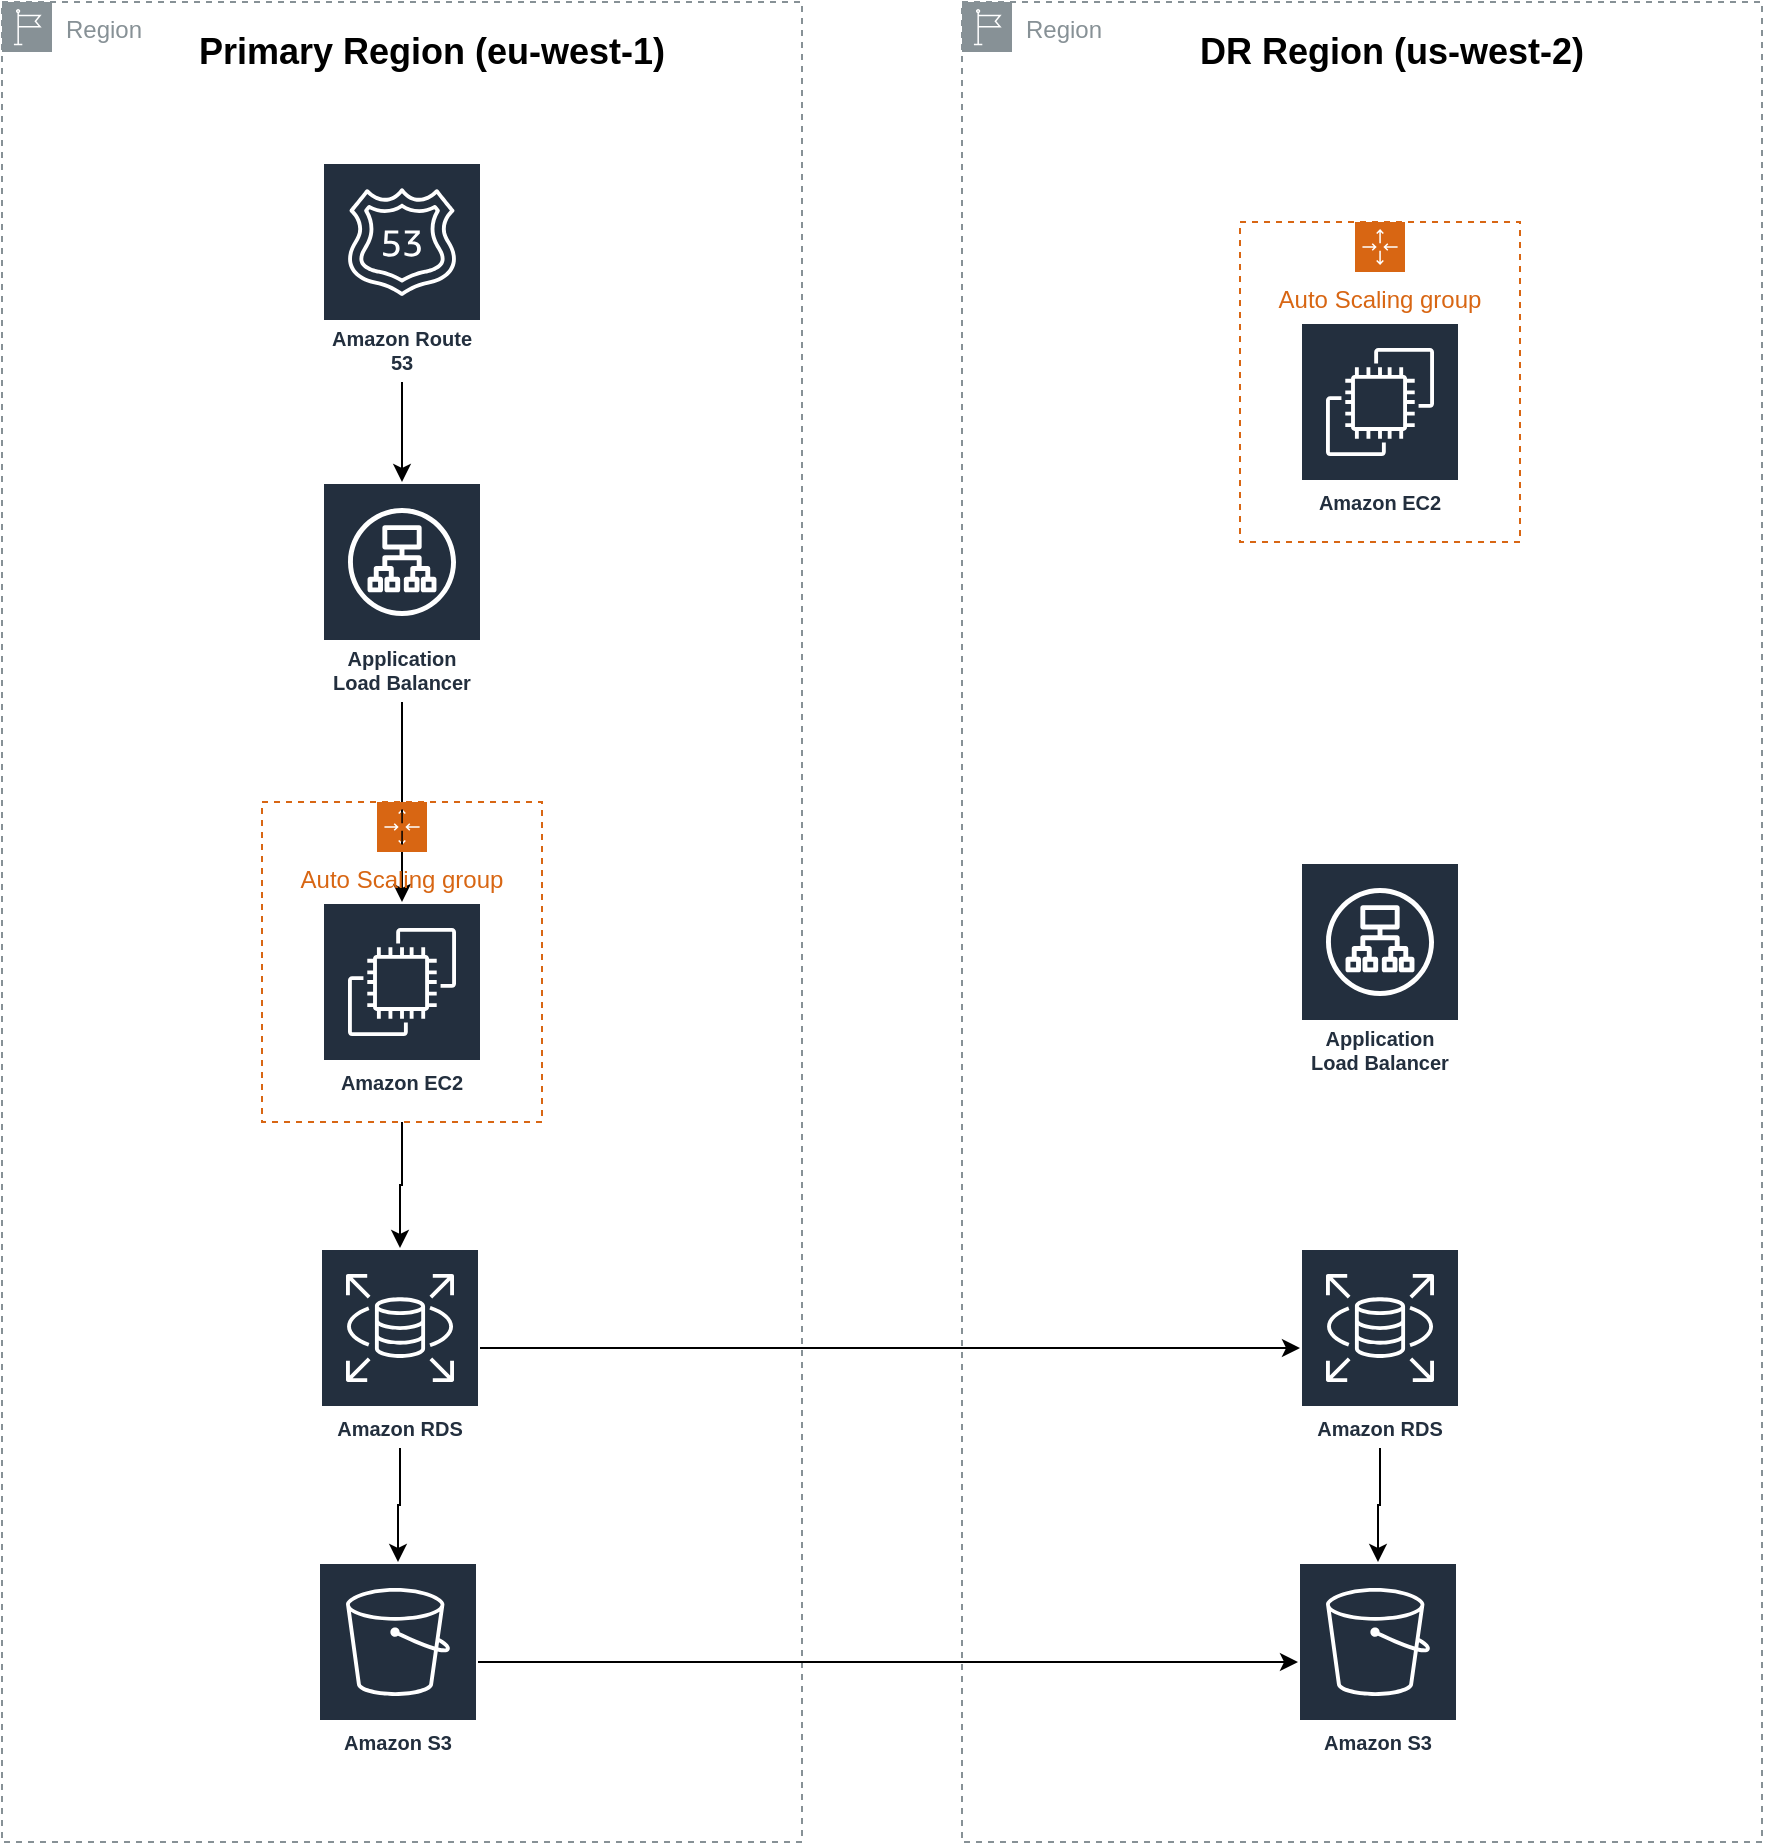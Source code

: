 <mxfile version="26.0.16">
  <diagram name="Page-1" id="S9IGUzXnpJJAWe1WNVM6">
    <mxGraphModel dx="1687" dy="967" grid="1" gridSize="10" guides="1" tooltips="1" connect="1" arrows="1" fold="1" page="1" pageScale="1" pageWidth="850" pageHeight="1100" math="0" shadow="0">
      <root>
        <mxCell id="0" />
        <mxCell id="1" parent="0" />
        <mxCell id="lF_zRqPbyFzeSfrfxNEX-1" value="Region" style="sketch=0;outlineConnect=0;gradientColor=none;html=1;whiteSpace=wrap;fontSize=12;fontStyle=0;shape=mxgraph.aws4.group;grIcon=mxgraph.aws4.group_region;strokeColor=#879196;fillColor=none;verticalAlign=top;align=left;spacingLeft=30;fontColor=#879196;dashed=1;" vertex="1" parent="1">
          <mxGeometry x="40" y="80" width="400" height="920" as="geometry" />
        </mxCell>
        <mxCell id="lF_zRqPbyFzeSfrfxNEX-2" value="Region" style="sketch=0;outlineConnect=0;gradientColor=none;html=1;whiteSpace=wrap;fontSize=12;fontStyle=0;shape=mxgraph.aws4.group;grIcon=mxgraph.aws4.group_region;strokeColor=#879196;fillColor=none;verticalAlign=top;align=left;spacingLeft=30;fontColor=#879196;dashed=1;" vertex="1" parent="1">
          <mxGeometry x="520" y="80" width="400" height="920" as="geometry" />
        </mxCell>
        <mxCell id="lF_zRqPbyFzeSfrfxNEX-3" value="&lt;b&gt;&lt;font style=&quot;font-size: 18px;&quot;&gt;Primary Region (eu-west-1)&lt;/font&gt;&lt;/b&gt;" style="text;html=1;align=center;verticalAlign=middle;whiteSpace=wrap;rounded=0;" vertex="1" parent="1">
          <mxGeometry x="120" y="90" width="270" height="30" as="geometry" />
        </mxCell>
        <mxCell id="lF_zRqPbyFzeSfrfxNEX-4" value="&lt;b&gt;&lt;font style=&quot;font-size: 18px;&quot;&gt;DR Region (us-west-2)&lt;/font&gt;&lt;/b&gt;" style="text;html=1;align=center;verticalAlign=middle;whiteSpace=wrap;rounded=0;" vertex="1" parent="1">
          <mxGeometry x="600" y="90" width="270" height="30" as="geometry" />
        </mxCell>
        <mxCell id="lF_zRqPbyFzeSfrfxNEX-33" style="edgeStyle=orthogonalEdgeStyle;rounded=0;orthogonalLoop=1;jettySize=auto;html=1;" edge="1" parent="1" source="lF_zRqPbyFzeSfrfxNEX-5" target="lF_zRqPbyFzeSfrfxNEX-28">
          <mxGeometry relative="1" as="geometry" />
        </mxCell>
        <mxCell id="lF_zRqPbyFzeSfrfxNEX-5" value="Amazon S3" style="sketch=0;outlineConnect=0;fontColor=#232F3E;gradientColor=none;strokeColor=#ffffff;fillColor=#232F3E;dashed=0;verticalLabelPosition=middle;verticalAlign=bottom;align=center;html=1;whiteSpace=wrap;fontSize=10;fontStyle=1;spacing=3;shape=mxgraph.aws4.productIcon;prIcon=mxgraph.aws4.s3;" vertex="1" parent="1">
          <mxGeometry x="198" y="860" width="80" height="100" as="geometry" />
        </mxCell>
        <mxCell id="lF_zRqPbyFzeSfrfxNEX-21" value="" style="edgeStyle=orthogonalEdgeStyle;rounded=0;orthogonalLoop=1;jettySize=auto;html=1;" edge="1" parent="1" source="lF_zRqPbyFzeSfrfxNEX-6" target="lF_zRqPbyFzeSfrfxNEX-5">
          <mxGeometry relative="1" as="geometry" />
        </mxCell>
        <mxCell id="lF_zRqPbyFzeSfrfxNEX-34" style="edgeStyle=orthogonalEdgeStyle;rounded=0;orthogonalLoop=1;jettySize=auto;html=1;" edge="1" parent="1" source="lF_zRqPbyFzeSfrfxNEX-6" target="lF_zRqPbyFzeSfrfxNEX-27">
          <mxGeometry relative="1" as="geometry" />
        </mxCell>
        <mxCell id="lF_zRqPbyFzeSfrfxNEX-6" value="Amazon RDS" style="sketch=0;outlineConnect=0;fontColor=#232F3E;gradientColor=none;strokeColor=#ffffff;fillColor=#232F3E;dashed=0;verticalLabelPosition=middle;verticalAlign=bottom;align=center;html=1;whiteSpace=wrap;fontSize=10;fontStyle=1;spacing=3;shape=mxgraph.aws4.productIcon;prIcon=mxgraph.aws4.rds;" vertex="1" parent="1">
          <mxGeometry x="199" y="703" width="80" height="100" as="geometry" />
        </mxCell>
        <mxCell id="lF_zRqPbyFzeSfrfxNEX-19" value="" style="edgeStyle=orthogonalEdgeStyle;rounded=0;orthogonalLoop=1;jettySize=auto;html=1;" edge="1" parent="1" source="lF_zRqPbyFzeSfrfxNEX-11" target="lF_zRqPbyFzeSfrfxNEX-9">
          <mxGeometry relative="1" as="geometry" />
        </mxCell>
        <mxCell id="lF_zRqPbyFzeSfrfxNEX-11" value="Application Load Balancer" style="sketch=0;outlineConnect=0;fontColor=#232F3E;gradientColor=none;strokeColor=#ffffff;fillColor=#232F3E;dashed=0;verticalLabelPosition=middle;verticalAlign=bottom;align=center;html=1;whiteSpace=wrap;fontSize=10;fontStyle=1;spacing=3;shape=mxgraph.aws4.productIcon;prIcon=mxgraph.aws4.application_load_balancer;" vertex="1" parent="1">
          <mxGeometry x="200" y="320" width="80" height="110" as="geometry" />
        </mxCell>
        <mxCell id="lF_zRqPbyFzeSfrfxNEX-12" value="" style="group" vertex="1" connectable="0" parent="1">
          <mxGeometry x="170" y="480" width="140" height="160" as="geometry" />
        </mxCell>
        <mxCell id="lF_zRqPbyFzeSfrfxNEX-8" value="Auto Scaling group" style="points=[[0,0],[0.25,0],[0.5,0],[0.75,0],[1,0],[1,0.25],[1,0.5],[1,0.75],[1,1],[0.75,1],[0.5,1],[0.25,1],[0,1],[0,0.75],[0,0.5],[0,0.25]];outlineConnect=0;gradientColor=none;html=1;whiteSpace=wrap;fontSize=12;fontStyle=0;container=1;pointerEvents=0;collapsible=0;recursiveResize=0;shape=mxgraph.aws4.groupCenter;grIcon=mxgraph.aws4.group_auto_scaling_group;grStroke=1;strokeColor=#D86613;fillColor=none;verticalAlign=top;align=center;fontColor=#D86613;dashed=1;spacingTop=25;" vertex="1" parent="lF_zRqPbyFzeSfrfxNEX-12">
          <mxGeometry width="140" height="160" as="geometry" />
        </mxCell>
        <mxCell id="lF_zRqPbyFzeSfrfxNEX-9" value="Amazon EC2" style="sketch=0;outlineConnect=0;fontColor=#232F3E;gradientColor=none;strokeColor=#ffffff;fillColor=#232F3E;dashed=0;verticalLabelPosition=middle;verticalAlign=bottom;align=center;html=1;whiteSpace=wrap;fontSize=10;fontStyle=1;spacing=3;shape=mxgraph.aws4.productIcon;prIcon=mxgraph.aws4.ec2;" vertex="1" parent="lF_zRqPbyFzeSfrfxNEX-12">
          <mxGeometry x="30" y="50" width="80" height="100" as="geometry" />
        </mxCell>
        <mxCell id="lF_zRqPbyFzeSfrfxNEX-18" value="" style="edgeStyle=orthogonalEdgeStyle;rounded=0;orthogonalLoop=1;jettySize=auto;html=1;" edge="1" parent="1" source="lF_zRqPbyFzeSfrfxNEX-13" target="lF_zRqPbyFzeSfrfxNEX-11">
          <mxGeometry relative="1" as="geometry" />
        </mxCell>
        <mxCell id="lF_zRqPbyFzeSfrfxNEX-13" value="Amazon Route 53" style="sketch=0;outlineConnect=0;fontColor=#232F3E;gradientColor=none;strokeColor=#ffffff;fillColor=#232F3E;dashed=0;verticalLabelPosition=middle;verticalAlign=bottom;align=center;html=1;whiteSpace=wrap;fontSize=10;fontStyle=1;spacing=3;shape=mxgraph.aws4.productIcon;prIcon=mxgraph.aws4.route_53;" vertex="1" parent="1">
          <mxGeometry x="200" y="160" width="80" height="110" as="geometry" />
        </mxCell>
        <mxCell id="lF_zRqPbyFzeSfrfxNEX-20" value="" style="edgeStyle=orthogonalEdgeStyle;rounded=0;orthogonalLoop=1;jettySize=auto;html=1;" edge="1" parent="1" source="lF_zRqPbyFzeSfrfxNEX-8" target="lF_zRqPbyFzeSfrfxNEX-6">
          <mxGeometry relative="1" as="geometry" />
        </mxCell>
        <mxCell id="lF_zRqPbyFzeSfrfxNEX-23" value="Application Load Balancer" style="sketch=0;outlineConnect=0;fontColor=#232F3E;gradientColor=none;strokeColor=#ffffff;fillColor=#232F3E;dashed=0;verticalLabelPosition=middle;verticalAlign=bottom;align=center;html=1;whiteSpace=wrap;fontSize=10;fontStyle=1;spacing=3;shape=mxgraph.aws4.productIcon;prIcon=mxgraph.aws4.application_load_balancer;" vertex="1" parent="1">
          <mxGeometry x="689" y="510" width="80" height="110" as="geometry" />
        </mxCell>
        <mxCell id="lF_zRqPbyFzeSfrfxNEX-24" value="" style="group" vertex="1" connectable="0" parent="1">
          <mxGeometry x="659" y="190" width="140" height="160" as="geometry" />
        </mxCell>
        <mxCell id="lF_zRqPbyFzeSfrfxNEX-25" value="Auto Scaling group" style="points=[[0,0],[0.25,0],[0.5,0],[0.75,0],[1,0],[1,0.25],[1,0.5],[1,0.75],[1,1],[0.75,1],[0.5,1],[0.25,1],[0,1],[0,0.75],[0,0.5],[0,0.25]];outlineConnect=0;gradientColor=none;html=1;whiteSpace=wrap;fontSize=12;fontStyle=0;container=1;pointerEvents=0;collapsible=0;recursiveResize=0;shape=mxgraph.aws4.groupCenter;grIcon=mxgraph.aws4.group_auto_scaling_group;grStroke=1;strokeColor=#D86613;fillColor=none;verticalAlign=top;align=center;fontColor=#D86613;dashed=1;spacingTop=25;" vertex="1" parent="lF_zRqPbyFzeSfrfxNEX-24">
          <mxGeometry width="140" height="160" as="geometry" />
        </mxCell>
        <mxCell id="lF_zRqPbyFzeSfrfxNEX-26" value="Amazon EC2" style="sketch=0;outlineConnect=0;fontColor=#232F3E;gradientColor=none;strokeColor=#ffffff;fillColor=#232F3E;dashed=0;verticalLabelPosition=middle;verticalAlign=bottom;align=center;html=1;whiteSpace=wrap;fontSize=10;fontStyle=1;spacing=3;shape=mxgraph.aws4.productIcon;prIcon=mxgraph.aws4.ec2;" vertex="1" parent="lF_zRqPbyFzeSfrfxNEX-24">
          <mxGeometry x="30" y="50" width="80" height="100" as="geometry" />
        </mxCell>
        <mxCell id="lF_zRqPbyFzeSfrfxNEX-32" value="" style="edgeStyle=orthogonalEdgeStyle;rounded=0;orthogonalLoop=1;jettySize=auto;html=1;" edge="1" parent="1" source="lF_zRqPbyFzeSfrfxNEX-27" target="lF_zRqPbyFzeSfrfxNEX-28">
          <mxGeometry relative="1" as="geometry" />
        </mxCell>
        <mxCell id="lF_zRqPbyFzeSfrfxNEX-27" value="Amazon RDS" style="sketch=0;outlineConnect=0;fontColor=#232F3E;gradientColor=none;strokeColor=#ffffff;fillColor=#232F3E;dashed=0;verticalLabelPosition=middle;verticalAlign=bottom;align=center;html=1;whiteSpace=wrap;fontSize=10;fontStyle=1;spacing=3;shape=mxgraph.aws4.productIcon;prIcon=mxgraph.aws4.rds;" vertex="1" parent="1">
          <mxGeometry x="689" y="703" width="80" height="100" as="geometry" />
        </mxCell>
        <mxCell id="lF_zRqPbyFzeSfrfxNEX-28" value="Amazon S3" style="sketch=0;outlineConnect=0;fontColor=#232F3E;gradientColor=none;strokeColor=#ffffff;fillColor=#232F3E;dashed=0;verticalLabelPosition=middle;verticalAlign=bottom;align=center;html=1;whiteSpace=wrap;fontSize=10;fontStyle=1;spacing=3;shape=mxgraph.aws4.productIcon;prIcon=mxgraph.aws4.s3;" vertex="1" parent="1">
          <mxGeometry x="688" y="860" width="80" height="100" as="geometry" />
        </mxCell>
      </root>
    </mxGraphModel>
  </diagram>
</mxfile>
